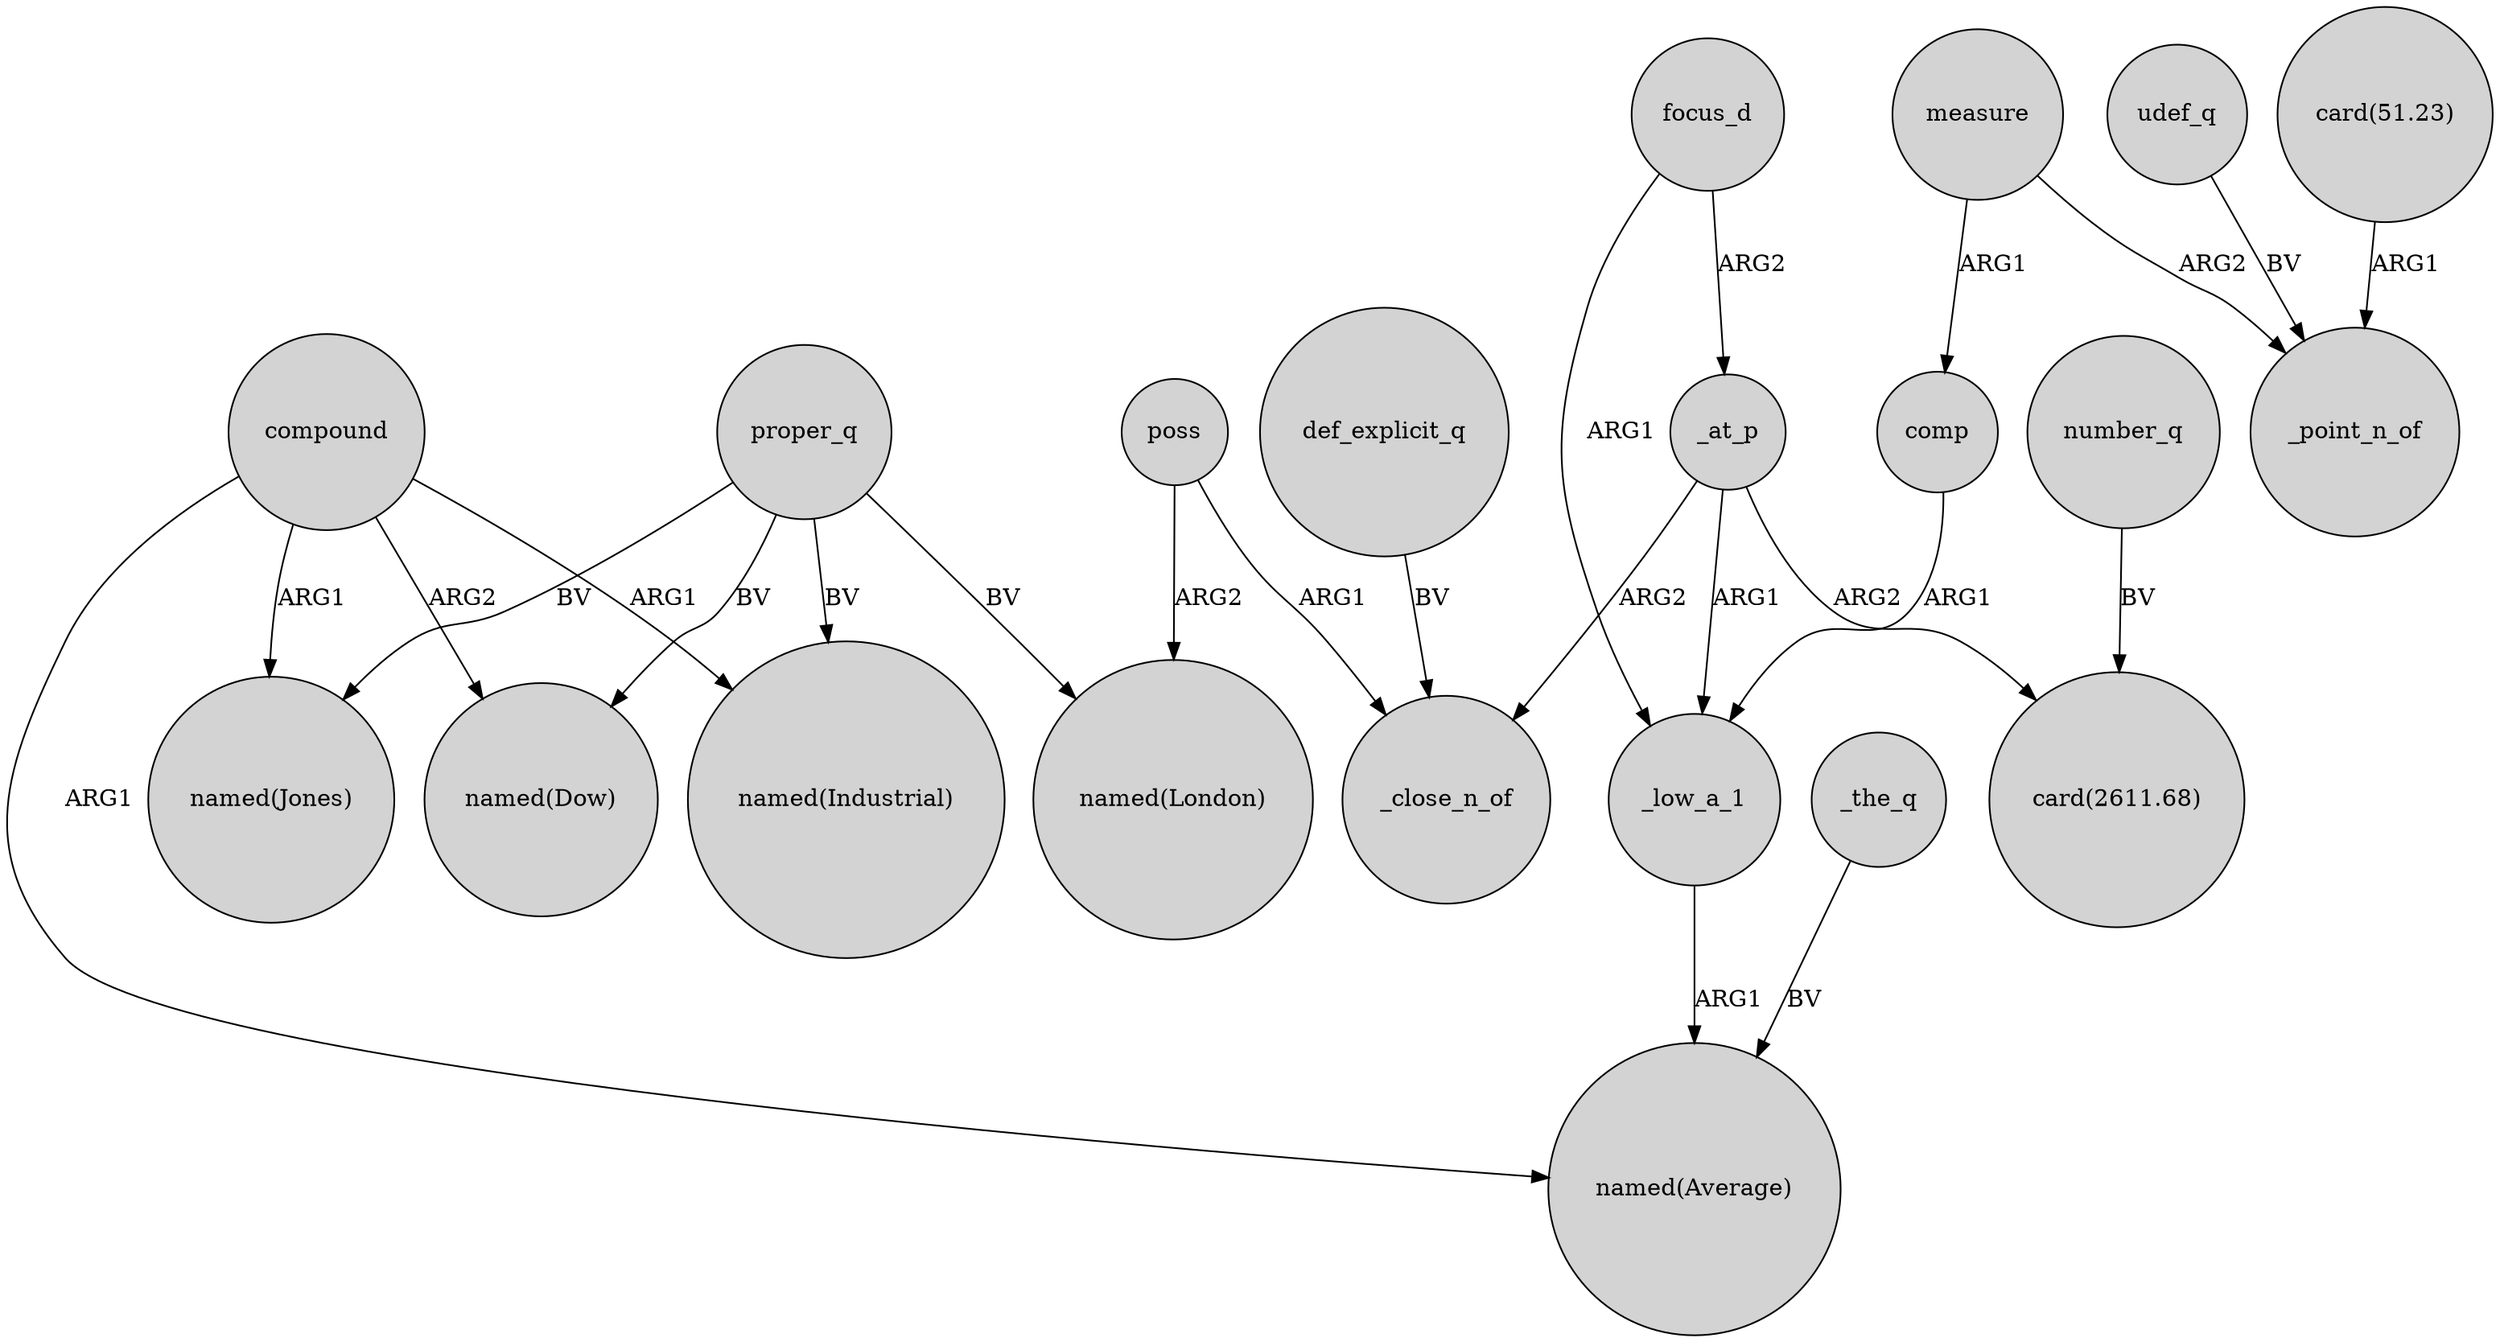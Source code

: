 digraph {
	node [shape=circle style=filled]
	compound -> "named(Industrial)" [label=ARG1]
	_low_a_1 -> "named(Average)" [label=ARG1]
	compound -> "named(Dow)" [label=ARG2]
	poss -> _close_n_of [label=ARG1]
	focus_d -> _low_a_1 [label=ARG1]
	proper_q -> "named(Dow)" [label=BV]
	measure -> comp [label=ARG1]
	number_q -> "card(2611.68)" [label=BV]
	compound -> "named(Average)" [label=ARG1]
	focus_d -> _at_p [label=ARG2]
	def_explicit_q -> _close_n_of [label=BV]
	proper_q -> "named(Industrial)" [label=BV]
	proper_q -> "named(Jones)" [label=BV]
	comp -> _low_a_1 [label=ARG1]
	_at_p -> _close_n_of [label=ARG2]
	"card(51.23)" -> _point_n_of [label=ARG1]
	proper_q -> "named(London)" [label=BV]
	_at_p -> "card(2611.68)" [label=ARG2]
	_at_p -> _low_a_1 [label=ARG1]
	poss -> "named(London)" [label=ARG2]
	_the_q -> "named(Average)" [label=BV]
	compound -> "named(Jones)" [label=ARG1]
	measure -> _point_n_of [label=ARG2]
	udef_q -> _point_n_of [label=BV]
}

